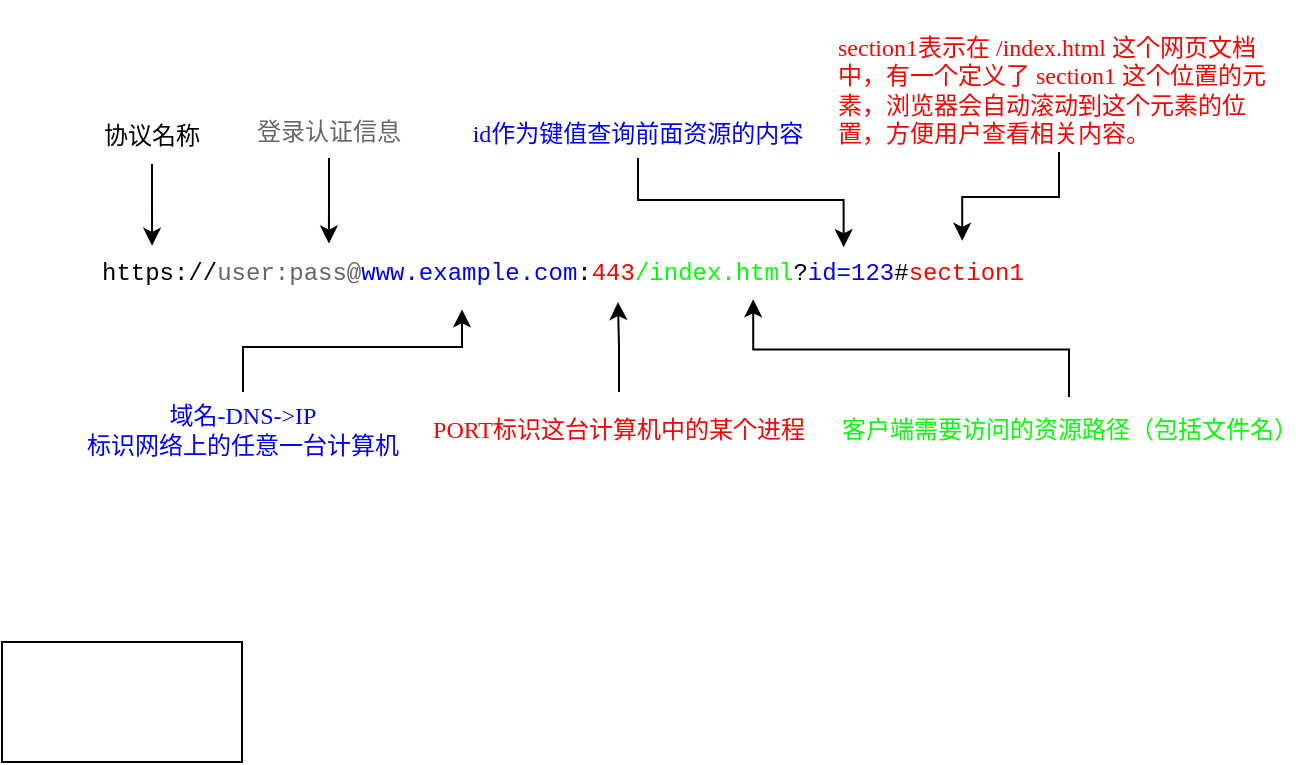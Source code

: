<mxfile version="21.3.7" type="github">
  <diagram name="第 1 页" id="AdUMbn1SYGiTp_r3RLKA">
    <mxGraphModel dx="1048" dy="569" grid="0" gridSize="10" guides="1" tooltips="1" connect="0" arrows="1" fold="1" page="1" pageScale="1" pageWidth="1654" pageHeight="2336" math="0" shadow="0">
      <root>
        <mxCell id="0" />
        <mxCell id="1" parent="0" />
        <mxCell id="cYwtwNSKyzCkUUdCpmsk-1" value="&lt;font face=&quot;Courier New&quot;&gt;https://&lt;font color=&quot;#666666&quot;&gt;user:pass@&lt;/font&gt;&lt;font color=&quot;#0000ff&quot;&gt;www.example.com&lt;/font&gt;:&lt;font color=&quot;#ff0000&quot;&gt;443&lt;/font&gt;&lt;font color=&quot;#00ff00&quot;&gt;/index.html&lt;/font&gt;?&lt;font color=&quot;#0000ff&quot;&gt;id=123&lt;/font&gt;#&lt;font color=&quot;#ff0000&quot;&gt;section1&lt;/font&gt;&lt;/font&gt;" style="text;html=1;strokeColor=none;fillColor=none;align=left;verticalAlign=middle;whiteSpace=wrap;rounded=0;" parent="1" vertex="1">
          <mxGeometry x="315" y="248" width="520" height="30" as="geometry" />
        </mxCell>
        <mxCell id="cYwtwNSKyzCkUUdCpmsk-20" style="edgeStyle=orthogonalEdgeStyle;rounded=0;orthogonalLoop=1;jettySize=auto;html=1;entryX=0.35;entryY=1.123;entryDx=0;entryDy=0;entryPerimeter=0;" parent="1" source="cYwtwNSKyzCkUUdCpmsk-2" target="cYwtwNSKyzCkUUdCpmsk-1" edge="1">
          <mxGeometry relative="1" as="geometry" />
        </mxCell>
        <mxCell id="cYwtwNSKyzCkUUdCpmsk-2" value="&lt;font&gt;&lt;font color=&quot;#0000ff&quot;&gt;域名-DNS-&amp;gt;IP&lt;br&gt;标识网络上的任意一台计算机&lt;/font&gt;&lt;br&gt;&lt;/font&gt;" style="text;html=1;strokeColor=none;fillColor=none;align=center;verticalAlign=middle;whiteSpace=wrap;rounded=0;fontFamily=等线;" parent="1" vertex="1">
          <mxGeometry x="300" y="323" width="175" height="38" as="geometry" />
        </mxCell>
        <mxCell id="cYwtwNSKyzCkUUdCpmsk-19" style="edgeStyle=orthogonalEdgeStyle;rounded=0;orthogonalLoop=1;jettySize=auto;html=1;" parent="1" source="cYwtwNSKyzCkUUdCpmsk-4" target="cYwtwNSKyzCkUUdCpmsk-1" edge="1">
          <mxGeometry relative="1" as="geometry" />
        </mxCell>
        <mxCell id="cYwtwNSKyzCkUUdCpmsk-4" value="&lt;font color=&quot;#ff0000&quot;&gt;PORT标识这台计算机中的某个进程&lt;/font&gt;" style="text;html=1;strokeColor=none;fillColor=none;align=center;verticalAlign=middle;whiteSpace=wrap;rounded=0;fontFamily=等线;" parent="1" vertex="1">
          <mxGeometry x="481" y="323" width="189" height="38" as="geometry" />
        </mxCell>
        <mxCell id="cYwtwNSKyzCkUUdCpmsk-21" style="edgeStyle=orthogonalEdgeStyle;rounded=0;orthogonalLoop=1;jettySize=auto;html=1;entryX=0.63;entryY=0.955;entryDx=0;entryDy=0;entryPerimeter=0;" parent="1" source="cYwtwNSKyzCkUUdCpmsk-5" target="cYwtwNSKyzCkUUdCpmsk-1" edge="1">
          <mxGeometry relative="1" as="geometry" />
        </mxCell>
        <mxCell id="cYwtwNSKyzCkUUdCpmsk-5" value="&lt;font color=&quot;#00ff00&quot;&gt;客户端需要访问的资源路径（包括文件名）&lt;/font&gt;" style="text;html=1;strokeColor=none;fillColor=none;align=center;verticalAlign=middle;whiteSpace=wrap;rounded=0;fontFamily=等线;" parent="1" vertex="1">
          <mxGeometry x="682.5" y="325.5" width="236" height="33" as="geometry" />
        </mxCell>
        <mxCell id="cYwtwNSKyzCkUUdCpmsk-13" style="edgeStyle=orthogonalEdgeStyle;rounded=0;orthogonalLoop=1;jettySize=auto;html=1;fontFamily=等线;entryX=0.831;entryY=-0.02;entryDx=0;entryDy=0;entryPerimeter=0;" parent="1" source="cYwtwNSKyzCkUUdCpmsk-6" target="cYwtwNSKyzCkUUdCpmsk-1" edge="1">
          <mxGeometry relative="1" as="geometry">
            <mxPoint x="698" y="251" as="targetPoint" />
          </mxGeometry>
        </mxCell>
        <mxCell id="cYwtwNSKyzCkUUdCpmsk-6" value="&lt;div&gt;&lt;font color=&quot;#ff0000&quot;&gt;&lt;br&gt;&lt;/font&gt;&lt;/div&gt;&lt;div&gt;&lt;font color=&quot;#ff0000&quot;&gt;section1表示在 /index.html 这个网页文档中，有一个定义了 section1 这个位置的元素，浏览器会自动滚动到这个元素的位置，方便用户查看相关内容。&lt;/font&gt;&lt;/div&gt;" style="text;html=1;strokeColor=none;fillColor=none;align=left;verticalAlign=middle;whiteSpace=wrap;rounded=0;fontFamily=等线;" parent="1" vertex="1">
          <mxGeometry x="683" y="127" width="225" height="76" as="geometry" />
        </mxCell>
        <mxCell id="cYwtwNSKyzCkUUdCpmsk-18" style="edgeStyle=orthogonalEdgeStyle;rounded=0;orthogonalLoop=1;jettySize=auto;html=1;entryX=0.717;entryY=0.087;entryDx=0;entryDy=0;entryPerimeter=0;" parent="1" source="cYwtwNSKyzCkUUdCpmsk-8" target="cYwtwNSKyzCkUUdCpmsk-1" edge="1">
          <mxGeometry relative="1" as="geometry" />
        </mxCell>
        <mxCell id="cYwtwNSKyzCkUUdCpmsk-8" value="&lt;font&gt;&lt;font color=&quot;#0000ff&quot;&gt;id作为键值查询前面资源的内容&lt;/font&gt;&lt;br&gt;&lt;/font&gt;" style="text;html=1;strokeColor=none;fillColor=none;align=center;verticalAlign=middle;whiteSpace=wrap;rounded=0;fontFamily=等线;" parent="1" vertex="1">
          <mxGeometry x="496" y="181" width="178" height="25" as="geometry" />
        </mxCell>
        <mxCell id="cYwtwNSKyzCkUUdCpmsk-15" style="edgeStyle=orthogonalEdgeStyle;rounded=0;orthogonalLoop=1;jettySize=auto;html=1;entryX=0.052;entryY=0.063;entryDx=0;entryDy=0;entryPerimeter=0;fontFamily=等线;" parent="1" source="cYwtwNSKyzCkUUdCpmsk-14" target="cYwtwNSKyzCkUUdCpmsk-1" edge="1">
          <mxGeometry relative="1" as="geometry" />
        </mxCell>
        <mxCell id="cYwtwNSKyzCkUUdCpmsk-14" value="&lt;font&gt;协议名称&lt;br&gt;&lt;/font&gt;" style="text;html=1;strokeColor=none;fillColor=none;align=center;verticalAlign=middle;whiteSpace=wrap;rounded=0;fontFamily=等线;" parent="1" vertex="1">
          <mxGeometry x="303" y="181" width="78" height="28" as="geometry" />
        </mxCell>
        <mxCell id="cYwtwNSKyzCkUUdCpmsk-17" style="edgeStyle=orthogonalEdgeStyle;rounded=0;orthogonalLoop=1;jettySize=auto;html=1;entryX=0.222;entryY=0.026;entryDx=0;entryDy=0;entryPerimeter=0;" parent="1" source="cYwtwNSKyzCkUUdCpmsk-16" target="cYwtwNSKyzCkUUdCpmsk-1" edge="1">
          <mxGeometry relative="1" as="geometry" />
        </mxCell>
        <mxCell id="cYwtwNSKyzCkUUdCpmsk-16" value="&lt;font color=&quot;#666666&quot;&gt;登录认证信息&lt;/font&gt;" style="text;html=1;strokeColor=none;fillColor=none;align=center;verticalAlign=middle;whiteSpace=wrap;rounded=0;fontFamily=等线;" parent="1" vertex="1">
          <mxGeometry x="385" y="179" width="91" height="27" as="geometry" />
        </mxCell>
        <mxCell id="_0NOIerVGbeb9J43elh9-1" value="" style="rounded=0;whiteSpace=wrap;html=1;" vertex="1" parent="1">
          <mxGeometry x="267" y="448" width="120" height="60" as="geometry" />
        </mxCell>
      </root>
    </mxGraphModel>
  </diagram>
</mxfile>
